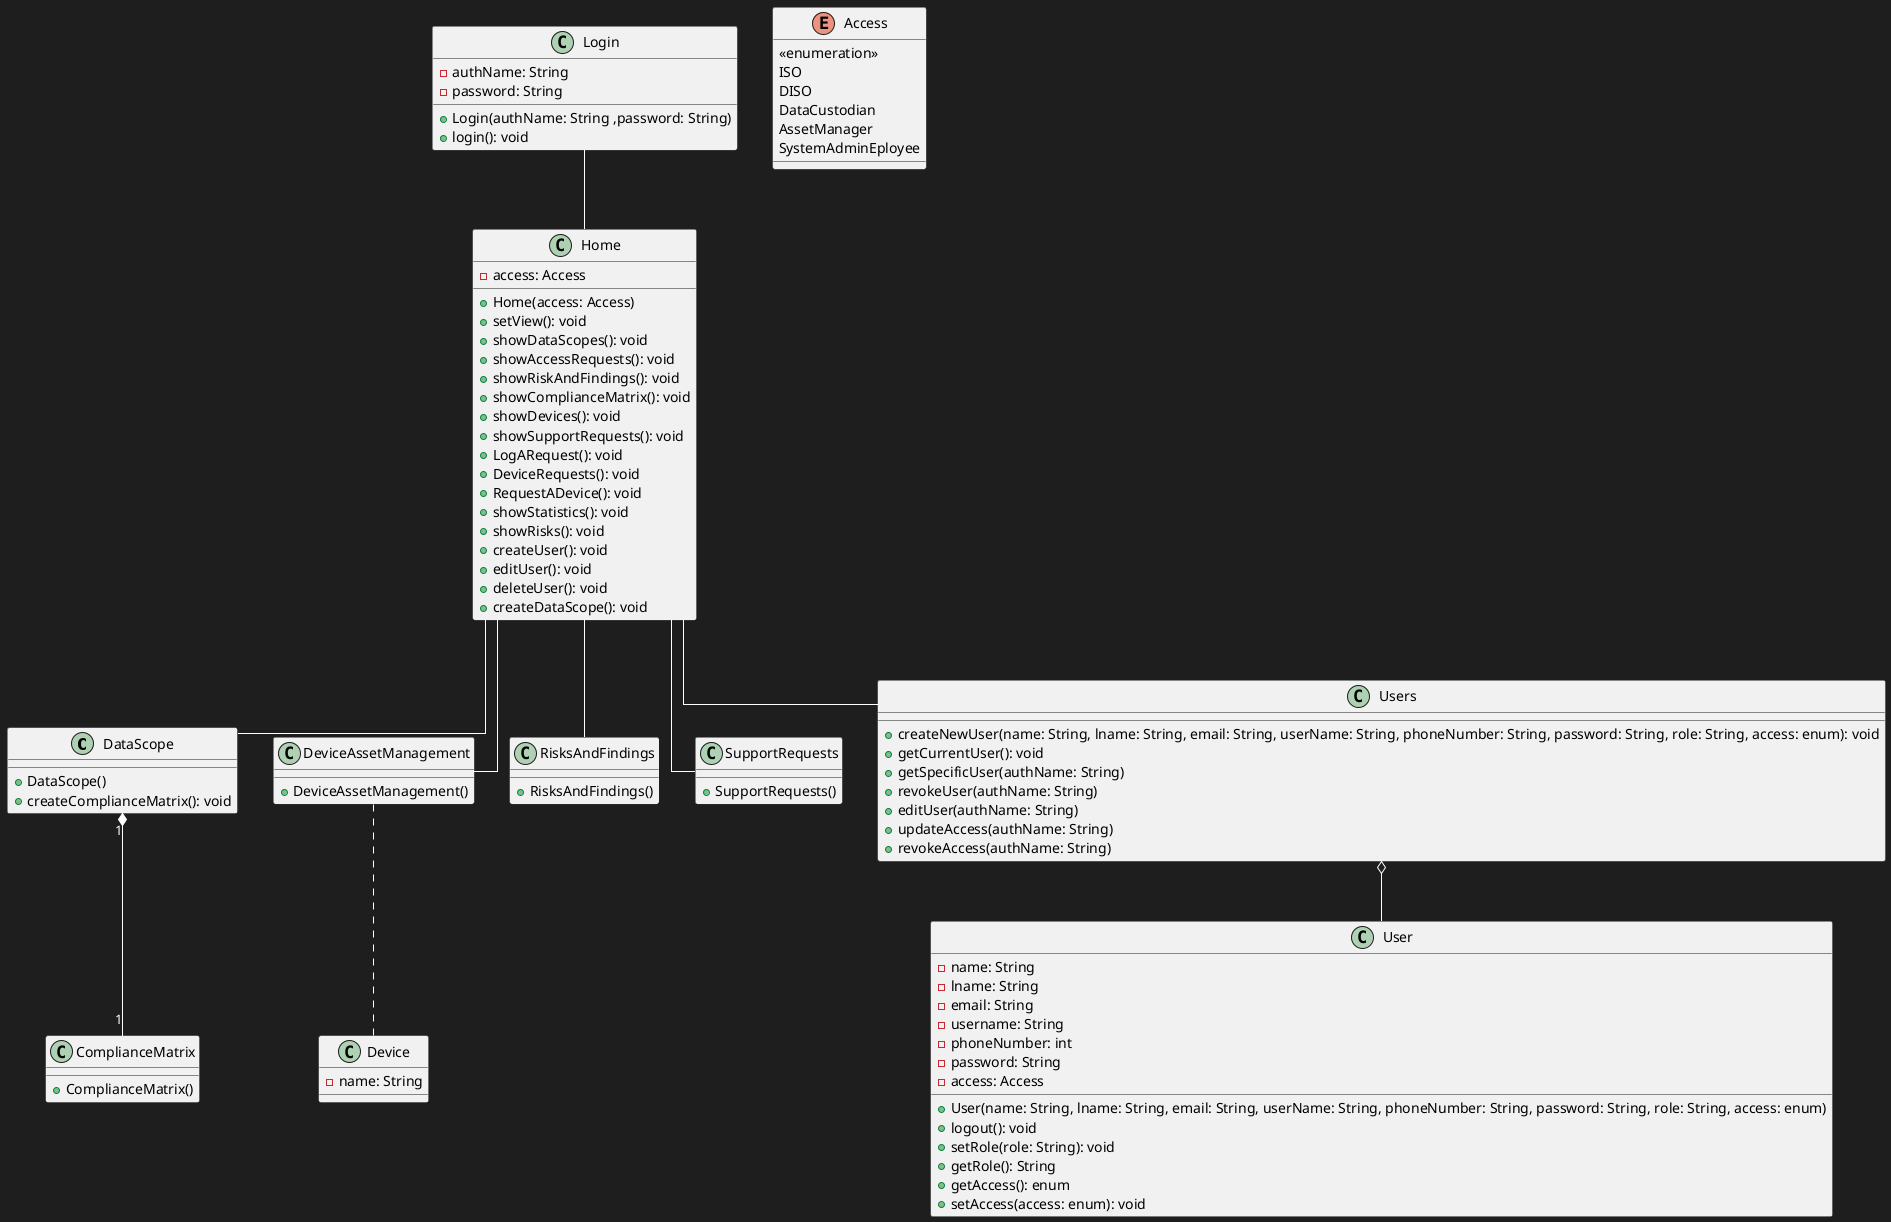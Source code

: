 @startuml ClassDiagram
skinparam backgroundColor #1e1e1e
skinparam linetype ortho
'left to right direction
'top to bottom direction
DataScope "1"*--"1" ComplianceMatrix #line:white;text:white
Login -- Home #line:white;text:white
Home -- DeviceAssetManagement #line:white;text:white
Home -- RisksAndFindings #line:white;text:white
Home -- SupportRequests #line:white;text:white
Home -- Users #line:white;text:white
Home -- DataScope #line:white;text:white
Users o-- User #line:white;text:white
DeviceAssetManagement .. Device #line:white;text:white



class Login{
    - authName: String
    - password: String
    + Login(authName: String ,password: String)
    + login(): void
}

class Home{
    - access: Access
    + Home(access: Access)
    + setView(): void
    + showDataScopes(): void
    + showAccessRequests(): void
    + showRiskAndFindings(): void
    + showComplianceMatrix(): void
    + showDevices(): void
    + showSupportRequests(): void
    + LogARequest(): void
    + DeviceRequests(): void
    + RequestADevice(): void
    + showStatistics(): void
    + showRisks(): void
    + createUser(): void
    + editUser(): void
    + deleteUser(): void
    + createDataScope(): void

}

class DeviceAssetManagement{
    + DeviceAssetManagement()
}

class DataScope{
    + DataScope()
    + createComplianceMatrix(): void
}

class RisksAndFindings{
    + RisksAndFindings()
}

class SupportRequests{
    + SupportRequests()
}

class ComplianceMatrix{
    + ComplianceMatrix()
}

class Users{
    + createNewUser(name: String, lname: String, email: String, userName: String, phoneNumber: String, password: String, role: String, access: enum): void
    + getCurrentUser(): void 
    + getSpecificUser(authName: String)
    + revokeUser(authName: String)
    + editUser(authName: String)
    '+ addAccess()
    + updateAccess(authName: String)
    + revokeAccess(authName: String)
}

class User{
    - name: String 
    - lname: String 
    - email: String
    - username: String 
    - phoneNumber: int 
    - password: String 
    - access: Access    
    + User(name: String, lname: String, email: String, userName: String, phoneNumber: String, password: String, role: String, access: enum)
    + logout(): void
    + setRole(role: String): void
    + getRole(): String
    + getAccess(): enum
    + setAccess(access: enum): void
    
}

class Device{
    - name: String
}
enum Access{
    <<enumeration>>
    ISO
    DISO
    DataCustodian
    AssetManager
    SystemAdminEployee
}
@enduml
